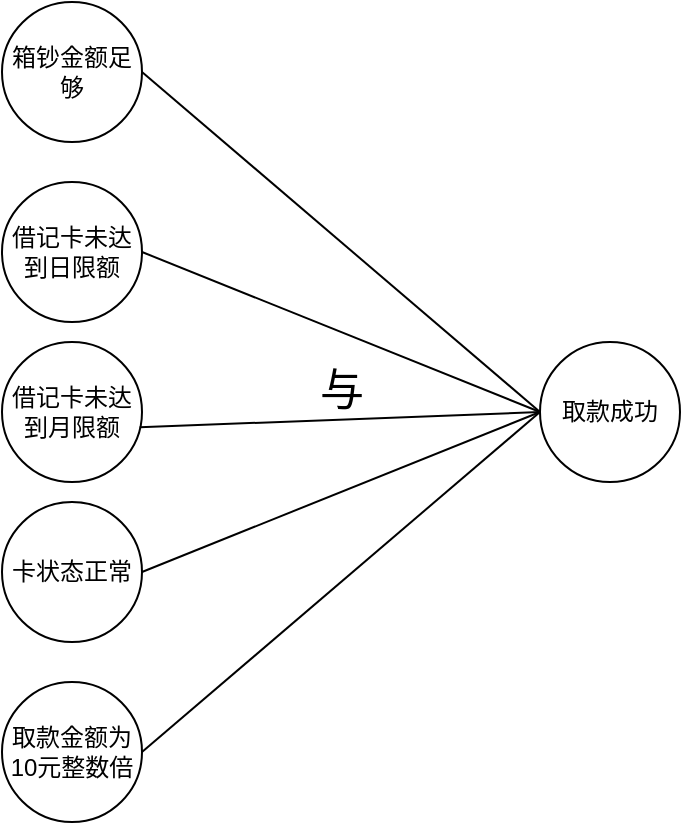 <mxfile version="24.7.7">
  <diagram name="第 1 页" id="GlCtG3BpSr9u1vnbKs5y">
    <mxGraphModel dx="1018" dy="626" grid="1" gridSize="10" guides="1" tooltips="1" connect="1" arrows="1" fold="1" page="1" pageScale="1" pageWidth="827" pageHeight="1169" math="0" shadow="0">
      <root>
        <mxCell id="0" />
        <mxCell id="1" parent="0" />
        <mxCell id="qQgDRS-chkFYzWIJ0Tj4-1" value="箱钞金额足够" style="ellipse;whiteSpace=wrap;html=1;aspect=fixed;" vertex="1" parent="1">
          <mxGeometry x="110" y="230" width="70" height="70" as="geometry" />
        </mxCell>
        <mxCell id="qQgDRS-chkFYzWIJ0Tj4-2" value="借记卡未达到日限额" style="ellipse;whiteSpace=wrap;html=1;aspect=fixed;" vertex="1" parent="1">
          <mxGeometry x="110" y="320" width="70" height="70" as="geometry" />
        </mxCell>
        <mxCell id="qQgDRS-chkFYzWIJ0Tj4-3" value="借记卡未达到月限额" style="ellipse;whiteSpace=wrap;html=1;aspect=fixed;" vertex="1" parent="1">
          <mxGeometry x="110" y="400" width="70" height="70" as="geometry" />
        </mxCell>
        <mxCell id="qQgDRS-chkFYzWIJ0Tj4-4" value="卡状态正常" style="ellipse;whiteSpace=wrap;html=1;aspect=fixed;" vertex="1" parent="1">
          <mxGeometry x="110" y="480" width="70" height="70" as="geometry" />
        </mxCell>
        <mxCell id="qQgDRS-chkFYzWIJ0Tj4-5" value="取款金额为10元整数倍" style="ellipse;whiteSpace=wrap;html=1;aspect=fixed;" vertex="1" parent="1">
          <mxGeometry x="110" y="570" width="70" height="70" as="geometry" />
        </mxCell>
        <mxCell id="qQgDRS-chkFYzWIJ0Tj4-6" value="取款成功" style="ellipse;whiteSpace=wrap;html=1;aspect=fixed;" vertex="1" parent="1">
          <mxGeometry x="379" y="400" width="70" height="70" as="geometry" />
        </mxCell>
        <mxCell id="qQgDRS-chkFYzWIJ0Tj4-7" value="" style="endArrow=none;html=1;rounded=0;entryX=1;entryY=0.5;entryDx=0;entryDy=0;exitX=0;exitY=0.5;exitDx=0;exitDy=0;" edge="1" parent="1" source="qQgDRS-chkFYzWIJ0Tj4-6" target="qQgDRS-chkFYzWIJ0Tj4-1">
          <mxGeometry width="50" height="50" relative="1" as="geometry">
            <mxPoint x="280" y="430" as="sourcePoint" />
            <mxPoint x="330" y="380" as="targetPoint" />
          </mxGeometry>
        </mxCell>
        <mxCell id="qQgDRS-chkFYzWIJ0Tj4-8" value="" style="endArrow=none;html=1;rounded=0;entryX=1;entryY=0.5;entryDx=0;entryDy=0;exitX=0;exitY=0.5;exitDx=0;exitDy=0;" edge="1" parent="1" source="qQgDRS-chkFYzWIJ0Tj4-6" target="qQgDRS-chkFYzWIJ0Tj4-2">
          <mxGeometry width="50" height="50" relative="1" as="geometry">
            <mxPoint x="399" y="550" as="sourcePoint" />
            <mxPoint x="200" y="380" as="targetPoint" />
          </mxGeometry>
        </mxCell>
        <mxCell id="qQgDRS-chkFYzWIJ0Tj4-9" value="" style="endArrow=none;html=1;rounded=0;entryX=0.983;entryY=0.609;entryDx=0;entryDy=0;exitX=0;exitY=0.5;exitDx=0;exitDy=0;entryPerimeter=0;" edge="1" parent="1" source="qQgDRS-chkFYzWIJ0Tj4-6" target="qQgDRS-chkFYzWIJ0Tj4-3">
          <mxGeometry width="50" height="50" relative="1" as="geometry">
            <mxPoint x="399" y="530" as="sourcePoint" />
            <mxPoint x="200" y="450" as="targetPoint" />
          </mxGeometry>
        </mxCell>
        <mxCell id="qQgDRS-chkFYzWIJ0Tj4-10" value="" style="endArrow=none;html=1;rounded=0;entryX=1;entryY=0.5;entryDx=0;entryDy=0;exitX=0;exitY=0.5;exitDx=0;exitDy=0;" edge="1" parent="1" source="qQgDRS-chkFYzWIJ0Tj4-6" target="qQgDRS-chkFYzWIJ0Tj4-4">
          <mxGeometry width="50" height="50" relative="1" as="geometry">
            <mxPoint x="410.19" y="511.18" as="sourcePoint" />
            <mxPoint x="210.19" y="519.18" as="targetPoint" />
          </mxGeometry>
        </mxCell>
        <mxCell id="qQgDRS-chkFYzWIJ0Tj4-11" value="" style="endArrow=none;html=1;rounded=0;entryX=1;entryY=0.5;entryDx=0;entryDy=0;exitX=0;exitY=0.5;exitDx=0;exitDy=0;" edge="1" parent="1" source="qQgDRS-chkFYzWIJ0Tj4-6" target="qQgDRS-chkFYzWIJ0Tj4-5">
          <mxGeometry width="50" height="50" relative="1" as="geometry">
            <mxPoint x="409" y="505" as="sourcePoint" />
            <mxPoint x="210" y="585" as="targetPoint" />
          </mxGeometry>
        </mxCell>
        <mxCell id="qQgDRS-chkFYzWIJ0Tj4-12" value="&lt;span style=&quot;font-size: 22px;&quot;&gt;与&lt;/span&gt;" style="text;html=1;align=center;verticalAlign=middle;whiteSpace=wrap;rounded=0;" vertex="1" parent="1">
          <mxGeometry x="250" y="410" width="60" height="30" as="geometry" />
        </mxCell>
      </root>
    </mxGraphModel>
  </diagram>
</mxfile>
